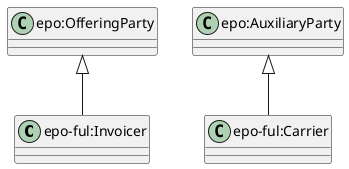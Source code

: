 
@startuml
class "epo-ful:Invoicer" {

}
class "epo-ful:Carrier" {

}
"epo:AuxiliaryParty" <|-- "epo-ful:Carrier"
"epo:OfferingParty" <|-- "epo-ful:Invoicer"
@enduml
